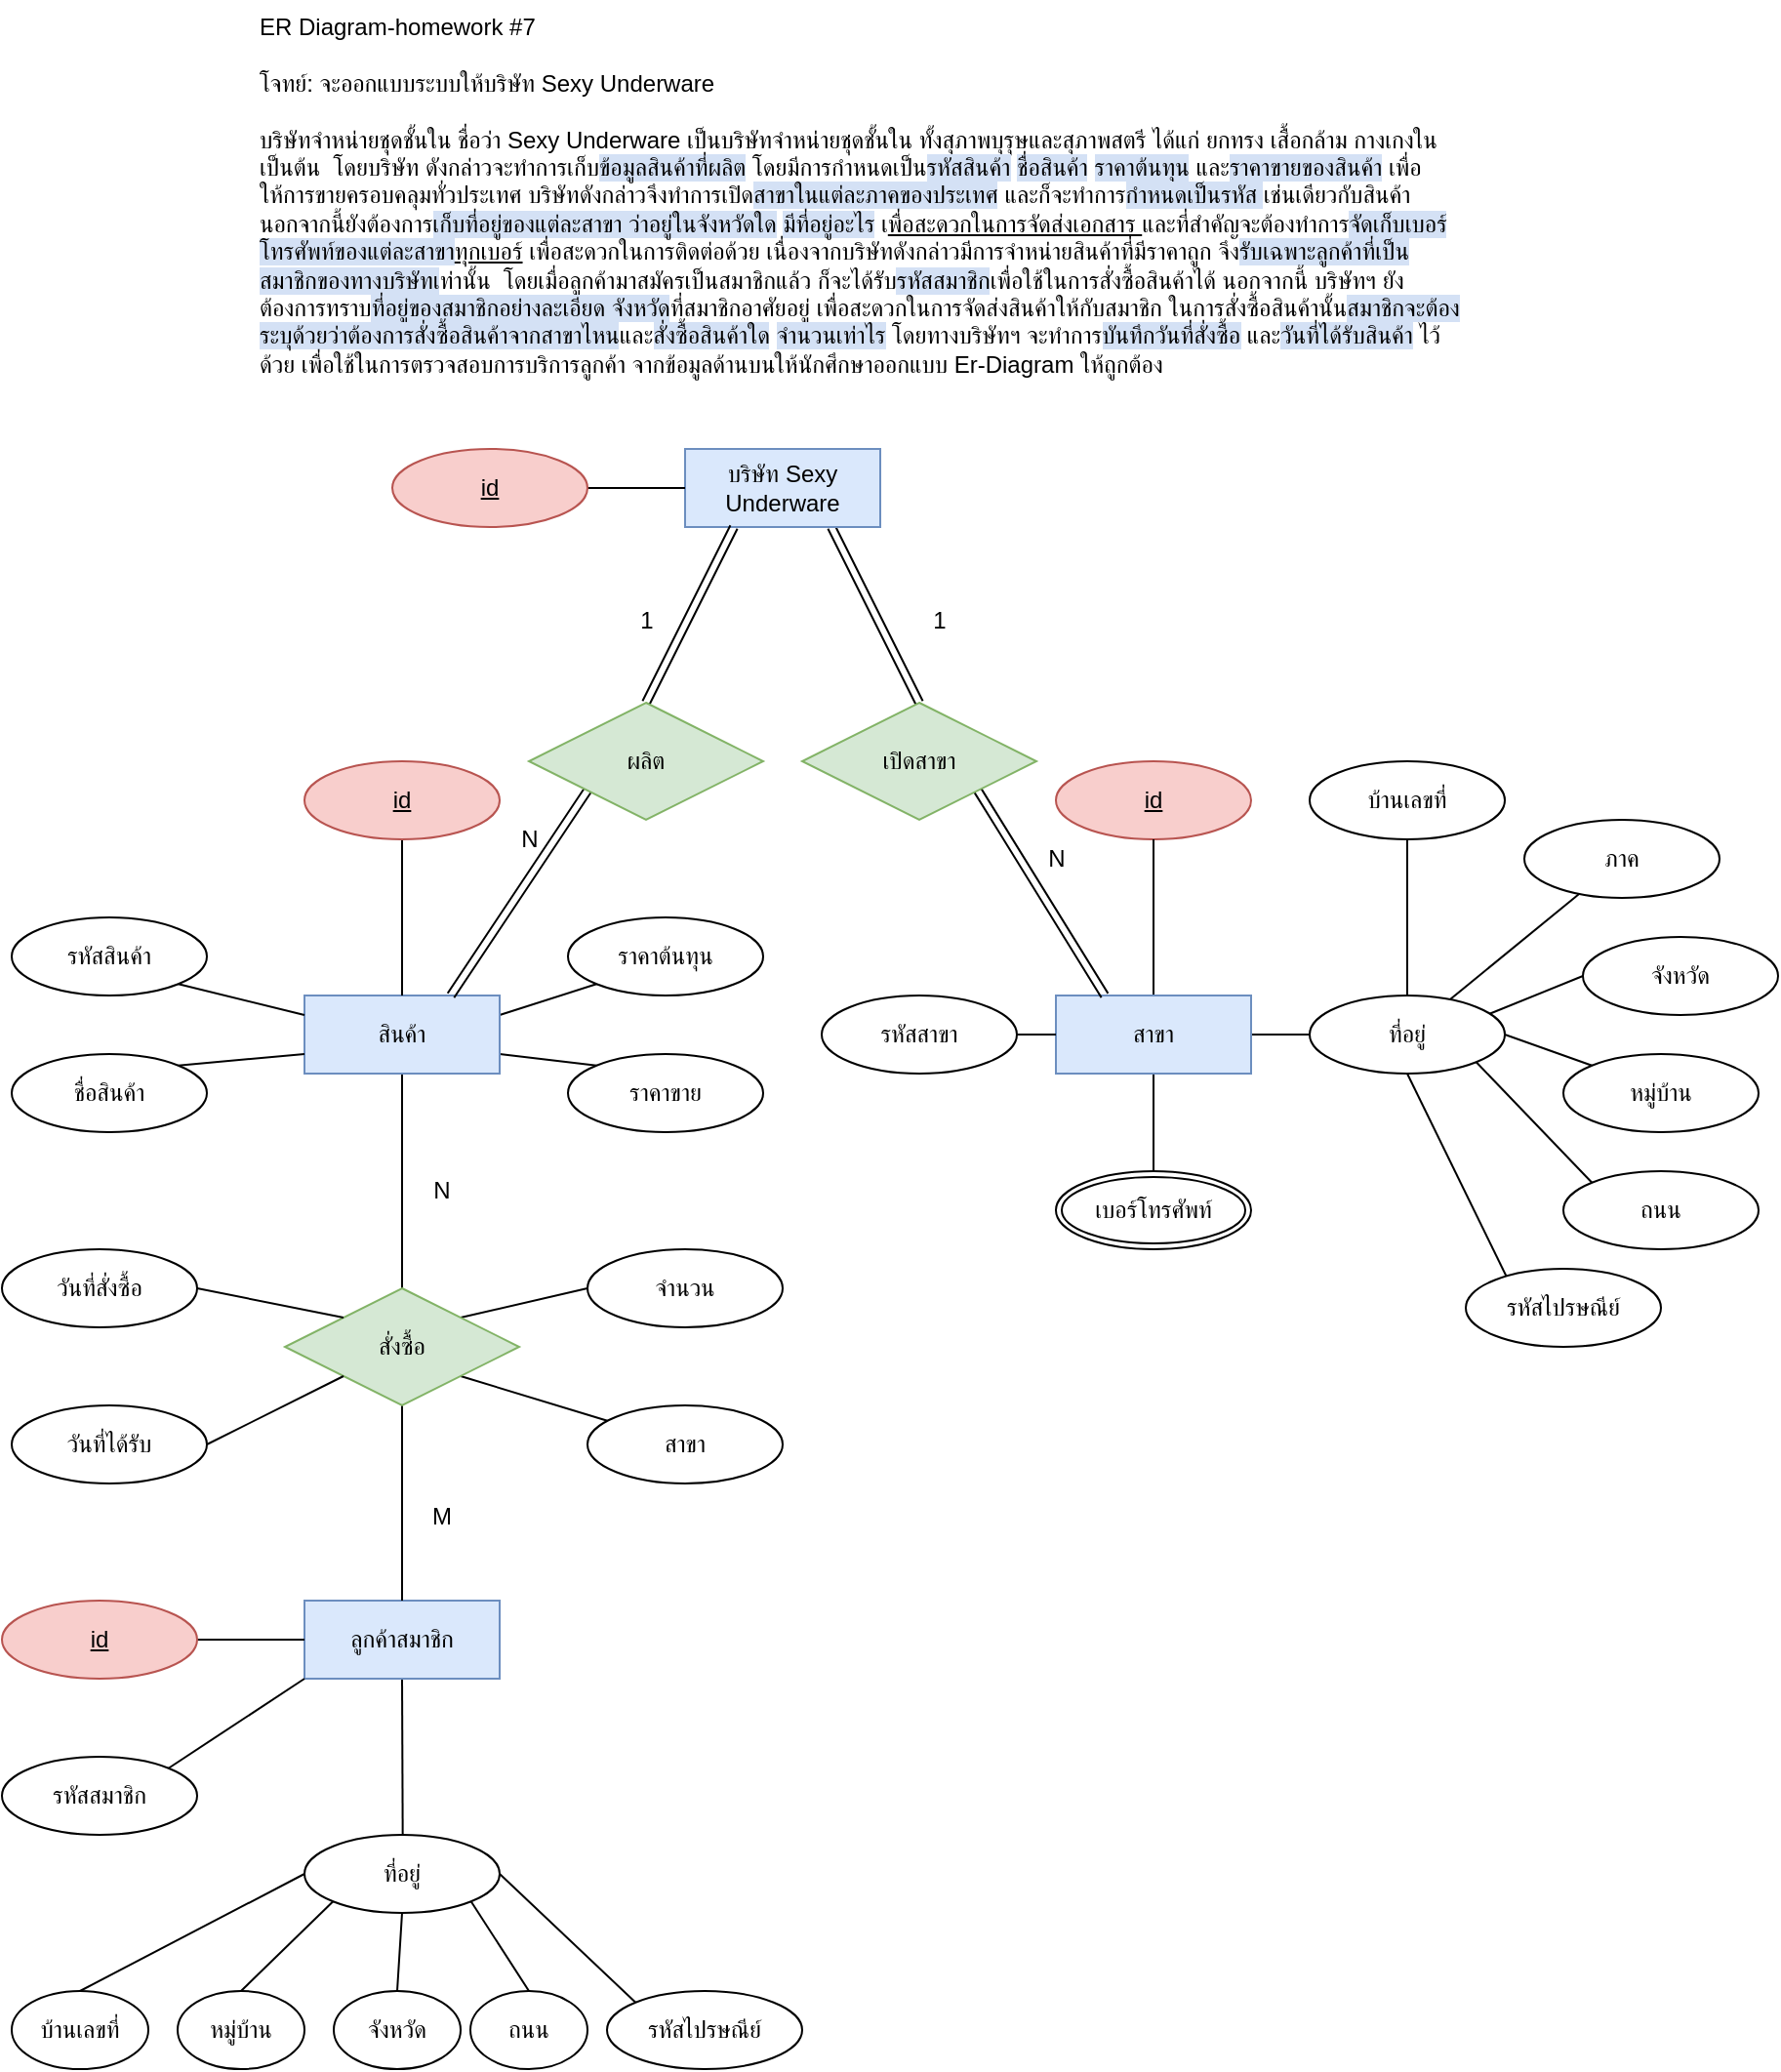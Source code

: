 <mxfile version="12.8.0" type="device"><diagram id="C5RBs43oDa-KdzZeNtuy" name="Page-1"><mxGraphModel dx="1209" dy="570" grid="1" gridSize="10" guides="1" tooltips="1" connect="1" arrows="1" fold="1" page="1" pageScale="1" pageWidth="980" pageHeight="1390" math="0" shadow="0"><root><mxCell id="WIyWlLk6GJQsqaUBKTNV-0"/><mxCell id="WIyWlLk6GJQsqaUBKTNV-1" parent="WIyWlLk6GJQsqaUBKTNV-0"/><mxCell id="ldCOLlJ-oparjdnHg1b0-1" value="ER Diagram-homework #7&lt;br&gt;&lt;br&gt;โจทย์: จะออกแบบระบบให้บริษัท Sexy Underware&lt;br&gt;&lt;br&gt;บริษัทจำหน่ายชุดชั้นใน ชื่อว่า Sexy Underware เป็นบริษัทจำหน่าย&lt;span style=&quot;background-color: rgb(255 , 255 , 255)&quot;&gt;ชุดชั้นใน ทั้งสุภาพบุรุษและสุภาพสตรี ได้แก่ ยกทรง เสื้อกล้าม กางเกงใน &lt;/span&gt;เป็นต้น&amp;nbsp; โดยบริษัท ดังกล่าวจะทำการเก็บ&lt;span style=&quot;background-color: rgb(212 , 225 , 245)&quot;&gt;ข้อมูลสินค้าที่ผลิต&lt;/span&gt; โดยมีการกำหนดเป็น&lt;span style=&quot;background-color: rgb(212 , 225 , 245)&quot;&gt;รหัสสินค้า&lt;/span&gt; &lt;span style=&quot;background-color: rgb(212 , 225 , 245)&quot;&gt;ชื่อสินค้า&lt;/span&gt; &lt;span style=&quot;background-color: rgb(212 , 225 , 245)&quot;&gt;ราคาต้นทุน&lt;/span&gt; และ&lt;span style=&quot;background-color: rgb(212 , 225 , 245)&quot;&gt;ราคาขายของสินค้า&lt;/span&gt;  เพื่อให้การขายครอบคลุมทั่วประเทศ บริษัทดังกล่าวจึงทำการเปิด&lt;span style=&quot;background-color: rgb(212 , 225 , 245)&quot;&gt;สาขาในแต่ละภาคของประเทศ&lt;/span&gt; และก็จะทำการ&lt;span style=&quot;background-color: rgb(212 , 225 , 245)&quot;&gt;กำหนดเป็นรหัส &lt;/span&gt;เช่นเดียวกับสินค้า นอกจากนี้ยังต้องการ&lt;span style=&quot;background-color: rgb(212 , 225 , 245)&quot;&gt;เก็บที่อยู่ของแต่ละสาขา ว่าอยู่ในจังหวัดใด&lt;/span&gt; &lt;span style=&quot;background-color: rgb(212 , 225 , 245)&quot;&gt;มีที่อยู่อะไร&lt;/span&gt; เ&lt;u&gt;พื่อสะดวกในการจัดส่งเอกสาร &lt;/u&gt;และที่สำคัญจะต้องทำการ&lt;span style=&quot;background-color: rgb(212 , 225 , 245)&quot;&gt;จัดเก็บเบอร์โทรศัพท์ของแต่ละสาขา&lt;/span&gt;&lt;u&gt;ทุกเบอร์&lt;/u&gt; เพื่อสะดวกในการติดต่อด้วย เนื่องจากบริษัทดังกล่าวมีการจำหน่ายสินค้าที่มีราคาถูก จึง&lt;span style=&quot;background-color: rgb(212 , 225 , 245)&quot;&gt;รับเฉพาะลูกค้าที่เป็นสมาชิกของทางบริษัทเ&lt;/span&gt;ท่านั้น&amp;nbsp; โดยเมื่อลูกค้ามาสมัครเป็นสมาชิกแล้ว ก็จะได้รับ&lt;span style=&quot;background-color: rgb(212 , 225 , 245)&quot;&gt;รหัสสมาชิก&lt;/span&gt;เพื่อใช้ในการสั่งซื้อสินค้าได้ นอกจากนี้ บริษัทฯ ยังต้องการทราบ&lt;span style=&quot;background-color: rgb(212 , 225 , 245)&quot;&gt;ที่อยู่ของสมาชิกอย่างละเอียด จังหวัด&lt;/span&gt;ที่สมาชิกอาศัยอยู่ เพื่อสะดวกในการจัดส่งสินค้าให้กับสมาชิก  ในการสั่งซื้อสินค้านั้น&lt;span style=&quot;background-color: rgb(212 , 225 , 245)&quot;&gt;สมาชิกจะต้องระบุด้วยว่าต้องการสั่งซื้อสินค้าจากสาขาไหน&lt;/span&gt;และ&lt;span style=&quot;background-color: rgb(212 , 225 , 245)&quot;&gt;สั่งซื้อสินค้าใด&lt;/span&gt; &lt;span style=&quot;background-color: rgb(212 , 225 , 245)&quot;&gt;จำนวนเท่าไร&lt;/span&gt; โดยทางบริษัทฯ จะทำการ&lt;span style=&quot;background-color: rgb(212 , 225 , 245)&quot;&gt;บันทึกวันที่สั่งซื้อ&lt;/span&gt; และ&lt;span style=&quot;background-color: rgb(212 , 225 , 245)&quot;&gt;วันที่ได้รับสินค้า&lt;/span&gt; ไว้ด้วย เพื่อใช้ในการตรวจสอบการบริการลูกค้า   จากข้อมูลด้านบนให้นักศึกษาออกแบบ Er-Diagram ให้ถูกต้อง" style="text;html=1;whiteSpace=wrap;" parent="WIyWlLk6GJQsqaUBKTNV-1" vertex="1"><mxGeometry x="170" y="80" width="620" height="230" as="geometry"/></mxCell><mxCell id="ldCOLlJ-oparjdnHg1b0-67" style="edgeStyle=none;rounded=0;orthogonalLoop=1;jettySize=auto;html=1;exitX=0.5;exitY=1;exitDx=0;exitDy=0;entryX=0.5;entryY=0;entryDx=0;entryDy=0;endArrow=none;endFill=0;" parent="WIyWlLk6GJQsqaUBKTNV-1" source="ldCOLlJ-oparjdnHg1b0-2" target="ldCOLlJ-oparjdnHg1b0-28" edge="1"><mxGeometry relative="1" as="geometry"/></mxCell><mxCell id="ldCOLlJ-oparjdnHg1b0-89" style="edgeStyle=none;rounded=0;orthogonalLoop=1;jettySize=auto;html=1;exitX=1;exitY=0.25;exitDx=0;exitDy=0;entryX=0;entryY=1;entryDx=0;entryDy=0;endArrow=none;endFill=0;" parent="WIyWlLk6GJQsqaUBKTNV-1" source="ldCOLlJ-oparjdnHg1b0-2" target="ldCOLlJ-oparjdnHg1b0-7" edge="1"><mxGeometry relative="1" as="geometry"/></mxCell><mxCell id="ldCOLlJ-oparjdnHg1b0-90" style="edgeStyle=none;rounded=0;orthogonalLoop=1;jettySize=auto;html=1;exitX=1;exitY=0.75;exitDx=0;exitDy=0;entryX=0;entryY=0;entryDx=0;entryDy=0;endArrow=none;endFill=0;" parent="WIyWlLk6GJQsqaUBKTNV-1" source="ldCOLlJ-oparjdnHg1b0-2" target="ldCOLlJ-oparjdnHg1b0-6" edge="1"><mxGeometry relative="1" as="geometry"/></mxCell><mxCell id="ldCOLlJ-oparjdnHg1b0-2" value="สินค้า" style="whiteSpace=wrap;html=1;align=center;fillColor=#dae8fc;strokeColor=#6c8ebf;" parent="WIyWlLk6GJQsqaUBKTNV-1" vertex="1"><mxGeometry x="195" y="590" width="100" height="40" as="geometry"/></mxCell><mxCell id="ldCOLlJ-oparjdnHg1b0-87" style="edgeStyle=none;rounded=0;orthogonalLoop=1;jettySize=auto;html=1;exitX=1;exitY=1;exitDx=0;exitDy=0;entryX=0;entryY=0.25;entryDx=0;entryDy=0;endArrow=none;endFill=0;" parent="WIyWlLk6GJQsqaUBKTNV-1" source="ldCOLlJ-oparjdnHg1b0-3" target="ldCOLlJ-oparjdnHg1b0-2" edge="1"><mxGeometry relative="1" as="geometry"/></mxCell><mxCell id="ldCOLlJ-oparjdnHg1b0-3" value="รหัสสินค้า" style="ellipse;whiteSpace=wrap;html=1;align=center;" parent="WIyWlLk6GJQsqaUBKTNV-1" vertex="1"><mxGeometry x="45" y="550" width="100" height="40" as="geometry"/></mxCell><mxCell id="ldCOLlJ-oparjdnHg1b0-88" style="edgeStyle=none;rounded=0;orthogonalLoop=1;jettySize=auto;html=1;entryX=0;entryY=0.75;entryDx=0;entryDy=0;endArrow=none;endFill=0;exitX=1;exitY=0;exitDx=0;exitDy=0;" parent="WIyWlLk6GJQsqaUBKTNV-1" source="ldCOLlJ-oparjdnHg1b0-4" target="ldCOLlJ-oparjdnHg1b0-2" edge="1"><mxGeometry relative="1" as="geometry"><mxPoint x="145" y="640" as="sourcePoint"/></mxGeometry></mxCell><mxCell id="ldCOLlJ-oparjdnHg1b0-4" value="ชื่อสินค้า" style="ellipse;whiteSpace=wrap;html=1;align=center;" parent="WIyWlLk6GJQsqaUBKTNV-1" vertex="1"><mxGeometry x="45" y="620" width="100" height="40" as="geometry"/></mxCell><mxCell id="ldCOLlJ-oparjdnHg1b0-5" value="id" style="ellipse;whiteSpace=wrap;html=1;align=center;fontStyle=4;fillColor=#f8cecc;strokeColor=#b85450;" parent="WIyWlLk6GJQsqaUBKTNV-1" vertex="1"><mxGeometry x="580" y="470" width="100" height="40" as="geometry"/></mxCell><mxCell id="ldCOLlJ-oparjdnHg1b0-6" value="ราคาขาย" style="ellipse;whiteSpace=wrap;html=1;align=center;" parent="WIyWlLk6GJQsqaUBKTNV-1" vertex="1"><mxGeometry x="330" y="620" width="100" height="40" as="geometry"/></mxCell><mxCell id="ldCOLlJ-oparjdnHg1b0-7" value="ราคาต้นทุน" style="ellipse;whiteSpace=wrap;html=1;align=center;" parent="WIyWlLk6GJQsqaUBKTNV-1" vertex="1"><mxGeometry x="330" y="550" width="100" height="40" as="geometry"/></mxCell><mxCell id="ldCOLlJ-oparjdnHg1b0-44" style="edgeStyle=none;rounded=0;orthogonalLoop=1;jettySize=auto;html=1;exitX=0.5;exitY=0;exitDx=0;exitDy=0;entryX=0.5;entryY=1;entryDx=0;entryDy=0;endArrow=none;endFill=0;" parent="WIyWlLk6GJQsqaUBKTNV-1" source="ldCOLlJ-oparjdnHg1b0-8" target="ldCOLlJ-oparjdnHg1b0-5" edge="1"><mxGeometry relative="1" as="geometry"/></mxCell><mxCell id="ldCOLlJ-oparjdnHg1b0-55" style="edgeStyle=none;rounded=0;orthogonalLoop=1;jettySize=auto;html=1;exitX=1;exitY=0.5;exitDx=0;exitDy=0;entryX=0;entryY=0.5;entryDx=0;entryDy=0;endArrow=none;endFill=0;" parent="WIyWlLk6GJQsqaUBKTNV-1" source="ldCOLlJ-oparjdnHg1b0-8" target="ldCOLlJ-oparjdnHg1b0-11" edge="1"><mxGeometry relative="1" as="geometry"/></mxCell><mxCell id="ldCOLlJ-oparjdnHg1b0-66" style="edgeStyle=none;rounded=0;orthogonalLoop=1;jettySize=auto;html=1;exitX=0.5;exitY=1;exitDx=0;exitDy=0;entryX=0.5;entryY=0;entryDx=0;entryDy=0;endArrow=none;endFill=0;" parent="WIyWlLk6GJQsqaUBKTNV-1" source="ldCOLlJ-oparjdnHg1b0-8" target="ldCOLlJ-oparjdnHg1b0-17" edge="1"><mxGeometry relative="1" as="geometry"/></mxCell><mxCell id="ldCOLlJ-oparjdnHg1b0-8" value="สาขา" style="whiteSpace=wrap;html=1;align=center;fillColor=#dae8fc;strokeColor=#6c8ebf;" parent="WIyWlLk6GJQsqaUBKTNV-1" vertex="1"><mxGeometry x="580" y="590" width="100" height="40" as="geometry"/></mxCell><mxCell id="ldCOLlJ-oparjdnHg1b0-9" value="จำนวน" style="ellipse;whiteSpace=wrap;html=1;align=center;fontStyle=0;" parent="WIyWlLk6GJQsqaUBKTNV-1" vertex="1"><mxGeometry x="340" y="720" width="100" height="40" as="geometry"/></mxCell><mxCell id="ldCOLlJ-oparjdnHg1b0-37" style="edgeStyle=none;rounded=0;orthogonalLoop=1;jettySize=auto;html=1;exitX=0.5;exitY=1;exitDx=0;exitDy=0;entryX=0.5;entryY=0;entryDx=0;entryDy=0;endArrow=none;endFill=0;" parent="WIyWlLk6GJQsqaUBKTNV-1" source="ldCOLlJ-oparjdnHg1b0-10" target="ldCOLlJ-oparjdnHg1b0-2" edge="1"><mxGeometry relative="1" as="geometry"/></mxCell><mxCell id="ldCOLlJ-oparjdnHg1b0-10" value="id" style="ellipse;whiteSpace=wrap;html=1;align=center;fontStyle=4;fillColor=#f8cecc;strokeColor=#b85450;" parent="WIyWlLk6GJQsqaUBKTNV-1" vertex="1"><mxGeometry x="195" y="470" width="100" height="40" as="geometry"/></mxCell><mxCell id="ldCOLlJ-oparjdnHg1b0-56" style="edgeStyle=none;rounded=0;orthogonalLoop=1;jettySize=auto;html=1;exitX=0.5;exitY=0;exitDx=0;exitDy=0;entryX=0.5;entryY=1;entryDx=0;entryDy=0;endArrow=none;endFill=0;" parent="WIyWlLk6GJQsqaUBKTNV-1" source="ldCOLlJ-oparjdnHg1b0-11" target="ldCOLlJ-oparjdnHg1b0-14" edge="1"><mxGeometry relative="1" as="geometry"/></mxCell><mxCell id="ldCOLlJ-oparjdnHg1b0-57" style="edgeStyle=none;rounded=0;orthogonalLoop=1;jettySize=auto;html=1;endArrow=none;endFill=0;" parent="WIyWlLk6GJQsqaUBKTNV-1" source="ldCOLlJ-oparjdnHg1b0-11" target="ldCOLlJ-oparjdnHg1b0-12" edge="1"><mxGeometry relative="1" as="geometry"/></mxCell><mxCell id="ldCOLlJ-oparjdnHg1b0-58" style="edgeStyle=none;rounded=0;orthogonalLoop=1;jettySize=auto;html=1;exitX=0.916;exitY=0.241;exitDx=0;exitDy=0;entryX=0;entryY=0.5;entryDx=0;entryDy=0;endArrow=none;endFill=0;exitPerimeter=0;" parent="WIyWlLk6GJQsqaUBKTNV-1" source="ldCOLlJ-oparjdnHg1b0-11" target="ldCOLlJ-oparjdnHg1b0-13" edge="1"><mxGeometry relative="1" as="geometry"/></mxCell><mxCell id="ldCOLlJ-oparjdnHg1b0-64" style="edgeStyle=none;rounded=0;orthogonalLoop=1;jettySize=auto;html=1;exitX=1;exitY=1;exitDx=0;exitDy=0;entryX=0;entryY=0;entryDx=0;entryDy=0;endArrow=none;endFill=0;" parent="WIyWlLk6GJQsqaUBKTNV-1" source="ldCOLlJ-oparjdnHg1b0-11" target="ldCOLlJ-oparjdnHg1b0-16" edge="1"><mxGeometry relative="1" as="geometry"/></mxCell><mxCell id="ldCOLlJ-oparjdnHg1b0-65" style="edgeStyle=none;rounded=0;orthogonalLoop=1;jettySize=auto;html=1;exitX=0.5;exitY=1;exitDx=0;exitDy=0;entryX=0.214;entryY=0.128;entryDx=0;entryDy=0;entryPerimeter=0;endArrow=none;endFill=0;" parent="WIyWlLk6GJQsqaUBKTNV-1" source="ldCOLlJ-oparjdnHg1b0-11" target="ldCOLlJ-oparjdnHg1b0-33" edge="1"><mxGeometry relative="1" as="geometry"/></mxCell><mxCell id="ldCOLlJ-oparjdnHg1b0-11" value="ที่อยู่" style="ellipse;whiteSpace=wrap;html=1;align=center;fontStyle=0;" parent="WIyWlLk6GJQsqaUBKTNV-1" vertex="1"><mxGeometry x="710" y="590" width="100" height="40" as="geometry"/></mxCell><mxCell id="ldCOLlJ-oparjdnHg1b0-12" value="ภาค" style="ellipse;whiteSpace=wrap;html=1;align=center;fontStyle=0;" parent="WIyWlLk6GJQsqaUBKTNV-1" vertex="1"><mxGeometry x="820" y="500" width="100" height="40" as="geometry"/></mxCell><mxCell id="ldCOLlJ-oparjdnHg1b0-13" value="จังหวัด" style="ellipse;whiteSpace=wrap;html=1;align=center;fontStyle=0;" parent="WIyWlLk6GJQsqaUBKTNV-1" vertex="1"><mxGeometry x="850" y="560" width="100" height="40" as="geometry"/></mxCell><mxCell id="ldCOLlJ-oparjdnHg1b0-14" value="บ้านเลขที่" style="ellipse;whiteSpace=wrap;html=1;align=center;fontStyle=0;" parent="WIyWlLk6GJQsqaUBKTNV-1" vertex="1"><mxGeometry x="710" y="470" width="100" height="40" as="geometry"/></mxCell><mxCell id="ldCOLlJ-oparjdnHg1b0-63" style="edgeStyle=none;rounded=0;orthogonalLoop=1;jettySize=auto;html=1;exitX=0;exitY=0;exitDx=0;exitDy=0;entryX=1;entryY=0.5;entryDx=0;entryDy=0;endArrow=none;endFill=0;" parent="WIyWlLk6GJQsqaUBKTNV-1" source="ldCOLlJ-oparjdnHg1b0-15" target="ldCOLlJ-oparjdnHg1b0-11" edge="1"><mxGeometry relative="1" as="geometry"/></mxCell><mxCell id="ldCOLlJ-oparjdnHg1b0-15" value="หมู่บ้าน" style="ellipse;whiteSpace=wrap;html=1;align=center;fontStyle=0;" parent="WIyWlLk6GJQsqaUBKTNV-1" vertex="1"><mxGeometry x="840" y="620" width="100" height="40" as="geometry"/></mxCell><mxCell id="ldCOLlJ-oparjdnHg1b0-16" value="ถนน" style="ellipse;whiteSpace=wrap;html=1;align=center;fontStyle=0;" parent="WIyWlLk6GJQsqaUBKTNV-1" vertex="1"><mxGeometry x="840" y="680" width="100" height="40" as="geometry"/></mxCell><mxCell id="ldCOLlJ-oparjdnHg1b0-17" value="เบอร์โทรศัพท์" style="ellipse;shape=doubleEllipse;margin=3;whiteSpace=wrap;html=1;align=center;" parent="WIyWlLk6GJQsqaUBKTNV-1" vertex="1"><mxGeometry x="580" y="680" width="100" height="40" as="geometry"/></mxCell><mxCell id="ldCOLlJ-oparjdnHg1b0-78" style="edgeStyle=none;rounded=0;orthogonalLoop=1;jettySize=auto;html=1;exitX=0.5;exitY=1;exitDx=0;exitDy=0;endArrow=none;endFill=0;" parent="WIyWlLk6GJQsqaUBKTNV-1" source="ldCOLlJ-oparjdnHg1b0-18" edge="1"><mxGeometry relative="1" as="geometry"><mxPoint x="245.333" y="1020" as="targetPoint"/></mxGeometry></mxCell><mxCell id="ldCOLlJ-oparjdnHg1b0-18" value="ลูกค้าสมาชิก" style="whiteSpace=wrap;html=1;align=center;fillColor=#dae8fc;strokeColor=#6c8ebf;" parent="WIyWlLk6GJQsqaUBKTNV-1" vertex="1"><mxGeometry x="195" y="900" width="100" height="40" as="geometry"/></mxCell><mxCell id="ldCOLlJ-oparjdnHg1b0-77" style="edgeStyle=none;rounded=0;orthogonalLoop=1;jettySize=auto;html=1;exitX=1;exitY=0;exitDx=0;exitDy=0;entryX=0;entryY=1;entryDx=0;entryDy=0;endArrow=none;endFill=0;" parent="WIyWlLk6GJQsqaUBKTNV-1" source="ldCOLlJ-oparjdnHg1b0-19" target="ldCOLlJ-oparjdnHg1b0-18" edge="1"><mxGeometry relative="1" as="geometry"/></mxCell><mxCell id="ldCOLlJ-oparjdnHg1b0-19" value="รหัสสมาชิก" style="ellipse;whiteSpace=wrap;html=1;align=center;" parent="WIyWlLk6GJQsqaUBKTNV-1" vertex="1"><mxGeometry x="40" y="980" width="100" height="40" as="geometry"/></mxCell><mxCell id="ldCOLlJ-oparjdnHg1b0-76" style="edgeStyle=none;rounded=0;orthogonalLoop=1;jettySize=auto;html=1;exitX=1;exitY=0.5;exitDx=0;exitDy=0;entryX=0;entryY=0.5;entryDx=0;entryDy=0;endArrow=none;endFill=0;" parent="WIyWlLk6GJQsqaUBKTNV-1" source="ldCOLlJ-oparjdnHg1b0-21" target="ldCOLlJ-oparjdnHg1b0-18" edge="1"><mxGeometry relative="1" as="geometry"/></mxCell><mxCell id="ldCOLlJ-oparjdnHg1b0-21" value="id" style="ellipse;whiteSpace=wrap;html=1;align=center;fontStyle=4;fillColor=#f8cecc;strokeColor=#b85450;" parent="WIyWlLk6GJQsqaUBKTNV-1" vertex="1"><mxGeometry x="40" y="900" width="100" height="40" as="geometry"/></mxCell><mxCell id="ldCOLlJ-oparjdnHg1b0-82" style="edgeStyle=none;rounded=0;orthogonalLoop=1;jettySize=auto;html=1;exitX=0.5;exitY=1;exitDx=0;exitDy=0;entryX=0.5;entryY=0;entryDx=0;entryDy=0;endArrow=none;endFill=0;" parent="WIyWlLk6GJQsqaUBKTNV-1" source="ldCOLlJ-oparjdnHg1b0-22" target="ldCOLlJ-oparjdnHg1b0-23" edge="1"><mxGeometry relative="1" as="geometry"/></mxCell><mxCell id="ldCOLlJ-oparjdnHg1b0-83" style="edgeStyle=none;rounded=0;orthogonalLoop=1;jettySize=auto;html=1;exitX=1;exitY=1;exitDx=0;exitDy=0;entryX=0.5;entryY=0;entryDx=0;entryDy=0;endArrow=none;endFill=0;" parent="WIyWlLk6GJQsqaUBKTNV-1" source="ldCOLlJ-oparjdnHg1b0-22" target="ldCOLlJ-oparjdnHg1b0-26" edge="1"><mxGeometry relative="1" as="geometry"/></mxCell><mxCell id="ldCOLlJ-oparjdnHg1b0-84" style="edgeStyle=none;rounded=0;orthogonalLoop=1;jettySize=auto;html=1;exitX=1;exitY=0.5;exitDx=0;exitDy=0;entryX=0;entryY=0;entryDx=0;entryDy=0;endArrow=none;endFill=0;" parent="WIyWlLk6GJQsqaUBKTNV-1" source="ldCOLlJ-oparjdnHg1b0-22" target="ldCOLlJ-oparjdnHg1b0-27" edge="1"><mxGeometry relative="1" as="geometry"/></mxCell><mxCell id="ldCOLlJ-oparjdnHg1b0-22" value="ที่อยู่" style="ellipse;whiteSpace=wrap;html=1;align=center;fontStyle=0;" parent="WIyWlLk6GJQsqaUBKTNV-1" vertex="1"><mxGeometry x="195" y="1020" width="100" height="40" as="geometry"/></mxCell><mxCell id="ldCOLlJ-oparjdnHg1b0-23" value="จังหวัด" style="ellipse;whiteSpace=wrap;html=1;align=center;fontStyle=0;" parent="WIyWlLk6GJQsqaUBKTNV-1" vertex="1"><mxGeometry x="210" y="1100" width="65" height="40" as="geometry"/></mxCell><mxCell id="ldCOLlJ-oparjdnHg1b0-79" style="edgeStyle=none;rounded=0;orthogonalLoop=1;jettySize=auto;html=1;exitX=0.5;exitY=0;exitDx=0;exitDy=0;entryX=0;entryY=0.5;entryDx=0;entryDy=0;endArrow=none;endFill=0;" parent="WIyWlLk6GJQsqaUBKTNV-1" source="ldCOLlJ-oparjdnHg1b0-24" target="ldCOLlJ-oparjdnHg1b0-22" edge="1"><mxGeometry relative="1" as="geometry"/></mxCell><mxCell id="ldCOLlJ-oparjdnHg1b0-24" value="บ้านเลขที่" style="ellipse;whiteSpace=wrap;html=1;align=center;fontStyle=0;" parent="WIyWlLk6GJQsqaUBKTNV-1" vertex="1"><mxGeometry x="45" y="1100" width="70" height="40" as="geometry"/></mxCell><mxCell id="ldCOLlJ-oparjdnHg1b0-80" style="edgeStyle=none;rounded=0;orthogonalLoop=1;jettySize=auto;html=1;exitX=0.5;exitY=0;exitDx=0;exitDy=0;entryX=0;entryY=1;entryDx=0;entryDy=0;endArrow=none;endFill=0;" parent="WIyWlLk6GJQsqaUBKTNV-1" source="ldCOLlJ-oparjdnHg1b0-25" target="ldCOLlJ-oparjdnHg1b0-22" edge="1"><mxGeometry relative="1" as="geometry"/></mxCell><mxCell id="ldCOLlJ-oparjdnHg1b0-25" value="หมู่บ้าน" style="ellipse;whiteSpace=wrap;html=1;align=center;fontStyle=0;" parent="WIyWlLk6GJQsqaUBKTNV-1" vertex="1"><mxGeometry x="130" y="1100" width="65" height="40" as="geometry"/></mxCell><mxCell id="ldCOLlJ-oparjdnHg1b0-26" value="ถนน" style="ellipse;whiteSpace=wrap;html=1;align=center;fontStyle=0;" parent="WIyWlLk6GJQsqaUBKTNV-1" vertex="1"><mxGeometry x="280" y="1100" width="60" height="40" as="geometry"/></mxCell><mxCell id="ldCOLlJ-oparjdnHg1b0-27" value="รหัสไปรษณีย์" style="ellipse;whiteSpace=wrap;html=1;align=center;fontStyle=0;" parent="WIyWlLk6GJQsqaUBKTNV-1" vertex="1"><mxGeometry x="350" y="1100" width="100" height="40" as="geometry"/></mxCell><mxCell id="ldCOLlJ-oparjdnHg1b0-68" style="edgeStyle=none;rounded=0;orthogonalLoop=1;jettySize=auto;html=1;exitX=1;exitY=0;exitDx=0;exitDy=0;entryX=0;entryY=0.5;entryDx=0;entryDy=0;endArrow=none;endFill=0;" parent="WIyWlLk6GJQsqaUBKTNV-1" source="ldCOLlJ-oparjdnHg1b0-28" target="ldCOLlJ-oparjdnHg1b0-9" edge="1"><mxGeometry relative="1" as="geometry"/></mxCell><mxCell id="ldCOLlJ-oparjdnHg1b0-72" style="edgeStyle=none;rounded=0;orthogonalLoop=1;jettySize=auto;html=1;exitX=1;exitY=1;exitDx=0;exitDy=0;endArrow=none;endFill=0;" parent="WIyWlLk6GJQsqaUBKTNV-1" source="ldCOLlJ-oparjdnHg1b0-28" target="ldCOLlJ-oparjdnHg1b0-29" edge="1"><mxGeometry relative="1" as="geometry"/></mxCell><mxCell id="ldCOLlJ-oparjdnHg1b0-73" style="edgeStyle=none;rounded=0;orthogonalLoop=1;jettySize=auto;html=1;exitX=0.5;exitY=1;exitDx=0;exitDy=0;entryX=0.5;entryY=0;entryDx=0;entryDy=0;endArrow=none;endFill=0;" parent="WIyWlLk6GJQsqaUBKTNV-1" source="ldCOLlJ-oparjdnHg1b0-28" target="ldCOLlJ-oparjdnHg1b0-18" edge="1"><mxGeometry relative="1" as="geometry"/></mxCell><mxCell id="ldCOLlJ-oparjdnHg1b0-28" value="สั่งซื้อ" style="shape=rhombus;perimeter=rhombusPerimeter;whiteSpace=wrap;html=1;align=center;fillColor=#d5e8d4;strokeColor=#82b366;" parent="WIyWlLk6GJQsqaUBKTNV-1" vertex="1"><mxGeometry x="185" y="740" width="120" height="60" as="geometry"/></mxCell><mxCell id="ldCOLlJ-oparjdnHg1b0-29" value="สาขา" style="ellipse;whiteSpace=wrap;html=1;align=center;fontStyle=0;" parent="WIyWlLk6GJQsqaUBKTNV-1" vertex="1"><mxGeometry x="340" y="800" width="100" height="40" as="geometry"/></mxCell><mxCell id="ldCOLlJ-oparjdnHg1b0-71" style="edgeStyle=none;rounded=0;orthogonalLoop=1;jettySize=auto;html=1;exitX=1;exitY=0.5;exitDx=0;exitDy=0;entryX=0;entryY=0;entryDx=0;entryDy=0;endArrow=none;endFill=0;" parent="WIyWlLk6GJQsqaUBKTNV-1" source="ldCOLlJ-oparjdnHg1b0-30" target="ldCOLlJ-oparjdnHg1b0-28" edge="1"><mxGeometry relative="1" as="geometry"/></mxCell><mxCell id="ldCOLlJ-oparjdnHg1b0-30" value="วันที่สั่งซื้อ" style="ellipse;whiteSpace=wrap;html=1;align=center;fontStyle=0;" parent="WIyWlLk6GJQsqaUBKTNV-1" vertex="1"><mxGeometry x="40" y="720" width="100" height="40" as="geometry"/></mxCell><mxCell id="ldCOLlJ-oparjdnHg1b0-70" style="edgeStyle=none;rounded=0;orthogonalLoop=1;jettySize=auto;html=1;exitX=1;exitY=0.5;exitDx=0;exitDy=0;endArrow=none;endFill=0;" parent="WIyWlLk6GJQsqaUBKTNV-1" source="ldCOLlJ-oparjdnHg1b0-31" target="ldCOLlJ-oparjdnHg1b0-28" edge="1"><mxGeometry relative="1" as="geometry"/></mxCell><mxCell id="ldCOLlJ-oparjdnHg1b0-31" value="วันที่ได้รับ" style="ellipse;whiteSpace=wrap;html=1;align=center;fontStyle=0;" parent="WIyWlLk6GJQsqaUBKTNV-1" vertex="1"><mxGeometry x="45" y="800" width="100" height="40" as="geometry"/></mxCell><mxCell id="ldCOLlJ-oparjdnHg1b0-33" value="รหัสไปรษณีย์" style="ellipse;whiteSpace=wrap;html=1;align=center;fontStyle=0;" parent="WIyWlLk6GJQsqaUBKTNV-1" vertex="1"><mxGeometry x="790" y="730" width="100" height="40" as="geometry"/></mxCell><mxCell id="ldCOLlJ-oparjdnHg1b0-50" style="edgeStyle=none;rounded=0;orthogonalLoop=1;jettySize=auto;html=1;exitX=0.75;exitY=1;exitDx=0;exitDy=0;entryX=0.5;entryY=0;entryDx=0;entryDy=0;endArrow=none;endFill=0;shape=link;" parent="WIyWlLk6GJQsqaUBKTNV-1" source="ldCOLlJ-oparjdnHg1b0-34" target="ldCOLlJ-oparjdnHg1b0-46" edge="1"><mxGeometry relative="1" as="geometry"/></mxCell><mxCell id="ldCOLlJ-oparjdnHg1b0-34" value="&lt;span style=&quot;text-align: left&quot;&gt;บริษัท Sexy Underware&lt;/span&gt;" style="whiteSpace=wrap;html=1;align=center;fillColor=#dae8fc;strokeColor=#6c8ebf;" parent="WIyWlLk6GJQsqaUBKTNV-1" vertex="1"><mxGeometry x="390" y="310" width="100" height="40" as="geometry"/></mxCell><mxCell id="ldCOLlJ-oparjdnHg1b0-47" style="edgeStyle=none;rounded=0;orthogonalLoop=1;jettySize=auto;html=1;exitX=0;exitY=1;exitDx=0;exitDy=0;entryX=0.75;entryY=0;entryDx=0;entryDy=0;endArrow=none;endFill=0;shape=link;" parent="WIyWlLk6GJQsqaUBKTNV-1" source="ldCOLlJ-oparjdnHg1b0-45" target="ldCOLlJ-oparjdnHg1b0-2" edge="1"><mxGeometry relative="1" as="geometry"/></mxCell><mxCell id="ldCOLlJ-oparjdnHg1b0-49" style="edgeStyle=none;rounded=0;orthogonalLoop=1;jettySize=auto;html=1;exitX=0.5;exitY=0;exitDx=0;exitDy=0;entryX=0.25;entryY=1;entryDx=0;entryDy=0;endArrow=none;endFill=0;shape=link;" parent="WIyWlLk6GJQsqaUBKTNV-1" source="ldCOLlJ-oparjdnHg1b0-45" target="ldCOLlJ-oparjdnHg1b0-34" edge="1"><mxGeometry relative="1" as="geometry"/></mxCell><mxCell id="ldCOLlJ-oparjdnHg1b0-45" value="ผลิต" style="shape=rhombus;perimeter=rhombusPerimeter;whiteSpace=wrap;html=1;align=center;fillColor=#d5e8d4;strokeColor=#82b366;" parent="WIyWlLk6GJQsqaUBKTNV-1" vertex="1"><mxGeometry x="310" y="440" width="120" height="60" as="geometry"/></mxCell><mxCell id="ldCOLlJ-oparjdnHg1b0-48" style="edgeStyle=none;rounded=0;orthogonalLoop=1;jettySize=auto;html=1;exitX=1;exitY=1;exitDx=0;exitDy=0;entryX=0.25;entryY=0;entryDx=0;entryDy=0;endArrow=none;endFill=0;shape=link;" parent="WIyWlLk6GJQsqaUBKTNV-1" source="ldCOLlJ-oparjdnHg1b0-46" target="ldCOLlJ-oparjdnHg1b0-8" edge="1"><mxGeometry relative="1" as="geometry"/></mxCell><mxCell id="ldCOLlJ-oparjdnHg1b0-46" value="เปิดสาขา" style="shape=rhombus;perimeter=rhombusPerimeter;whiteSpace=wrap;html=1;align=center;fillColor=#d5e8d4;strokeColor=#82b366;" parent="WIyWlLk6GJQsqaUBKTNV-1" vertex="1"><mxGeometry x="450" y="440" width="120" height="60" as="geometry"/></mxCell><mxCell id="ldCOLlJ-oparjdnHg1b0-51" value="1" style="text;html=1;align=center;verticalAlign=middle;resizable=0;points=[];autosize=1;" parent="WIyWlLk6GJQsqaUBKTNV-1" vertex="1"><mxGeometry x="360" y="388" width="20" height="20" as="geometry"/></mxCell><mxCell id="ldCOLlJ-oparjdnHg1b0-52" value="1" style="text;html=1;align=center;verticalAlign=middle;resizable=0;points=[];autosize=1;" parent="WIyWlLk6GJQsqaUBKTNV-1" vertex="1"><mxGeometry x="510" y="388" width="20" height="20" as="geometry"/></mxCell><mxCell id="ldCOLlJ-oparjdnHg1b0-53" value="N" style="text;html=1;align=center;verticalAlign=middle;resizable=0;points=[];autosize=1;" parent="WIyWlLk6GJQsqaUBKTNV-1" vertex="1"><mxGeometry x="300" y="500" width="20" height="20" as="geometry"/></mxCell><mxCell id="ldCOLlJ-oparjdnHg1b0-54" value="N" style="text;html=1;align=center;verticalAlign=middle;resizable=0;points=[];autosize=1;" parent="WIyWlLk6GJQsqaUBKTNV-1" vertex="1"><mxGeometry x="570" y="510" width="20" height="20" as="geometry"/></mxCell><mxCell id="ldCOLlJ-oparjdnHg1b0-59" style="edgeStyle=none;rounded=0;orthogonalLoop=1;jettySize=auto;html=1;exitX=1;exitY=0;exitDx=0;exitDy=0;endArrow=none;endFill=0;" parent="WIyWlLk6GJQsqaUBKTNV-1" source="ldCOLlJ-oparjdnHg1b0-11" target="ldCOLlJ-oparjdnHg1b0-11" edge="1"><mxGeometry relative="1" as="geometry"/></mxCell><mxCell id="ldCOLlJ-oparjdnHg1b0-74" value="N" style="text;html=1;align=center;verticalAlign=middle;resizable=0;points=[];autosize=1;" parent="WIyWlLk6GJQsqaUBKTNV-1" vertex="1"><mxGeometry x="255" y="680" width="20" height="20" as="geometry"/></mxCell><mxCell id="ldCOLlJ-oparjdnHg1b0-75" value="M" style="text;html=1;align=center;verticalAlign=middle;resizable=0;points=[];autosize=1;" parent="WIyWlLk6GJQsqaUBKTNV-1" vertex="1"><mxGeometry x="250" y="847" width="30" height="20" as="geometry"/></mxCell><mxCell id="ldCOLlJ-oparjdnHg1b0-86" style="edgeStyle=none;rounded=0;orthogonalLoop=1;jettySize=auto;html=1;exitX=1;exitY=0.5;exitDx=0;exitDy=0;entryX=0;entryY=0.5;entryDx=0;entryDy=0;endArrow=none;endFill=0;" parent="WIyWlLk6GJQsqaUBKTNV-1" source="ldCOLlJ-oparjdnHg1b0-85" target="ldCOLlJ-oparjdnHg1b0-8" edge="1"><mxGeometry relative="1" as="geometry"/></mxCell><mxCell id="ldCOLlJ-oparjdnHg1b0-85" value="รหัสสาขา" style="ellipse;whiteSpace=wrap;html=1;align=center;" parent="WIyWlLk6GJQsqaUBKTNV-1" vertex="1"><mxGeometry x="460" y="590" width="100" height="40" as="geometry"/></mxCell><mxCell id="2UyKUjvXr6zkXu8iXcgj-1" style="rounded=0;orthogonalLoop=1;jettySize=auto;html=1;exitX=1;exitY=0.5;exitDx=0;exitDy=0;entryX=0;entryY=0.5;entryDx=0;entryDy=0;endArrow=none;endFill=0;" parent="WIyWlLk6GJQsqaUBKTNV-1" source="2UyKUjvXr6zkXu8iXcgj-0" target="ldCOLlJ-oparjdnHg1b0-34" edge="1"><mxGeometry relative="1" as="geometry"/></mxCell><mxCell id="2UyKUjvXr6zkXu8iXcgj-0" value="id" style="ellipse;whiteSpace=wrap;html=1;align=center;fontStyle=4;fillColor=#f8cecc;strokeColor=#b85450;" parent="WIyWlLk6GJQsqaUBKTNV-1" vertex="1"><mxGeometry x="240" y="310" width="100" height="40" as="geometry"/></mxCell></root></mxGraphModel></diagram></mxfile>